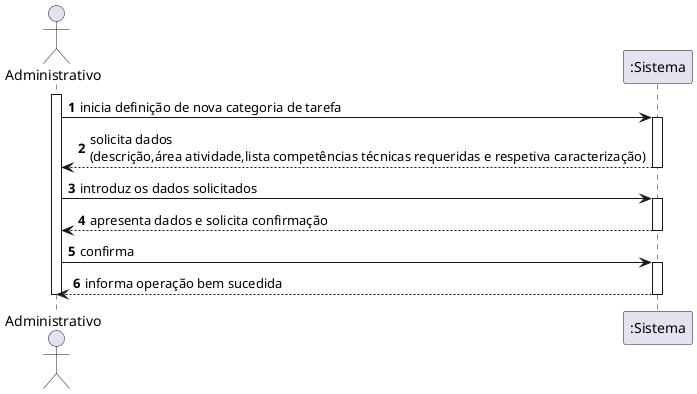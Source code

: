 @startuml
autonumber
actor "Administrativo" as ADM

participant ":Sistema" as SIST

activate ADM
ADM -> SIST : inicia definição de nova categoria de tarefa
activate SIST
SIST --> ADM : solicita dados \n(descrição,área atividade,lista competências técnicas requeridas e respetiva caracterização)
deactivate SIST

ADM -> SIST : introduz os dados solicitados
activate SIST
SIST --> ADM : apresenta dados e solicita confirmação
deactivate SIST

ADM -> SIST : confirma
activate SIST
SIST --> ADM : informa operação bem sucedida
deactivate SIST

deactivate ADM

@enduml
